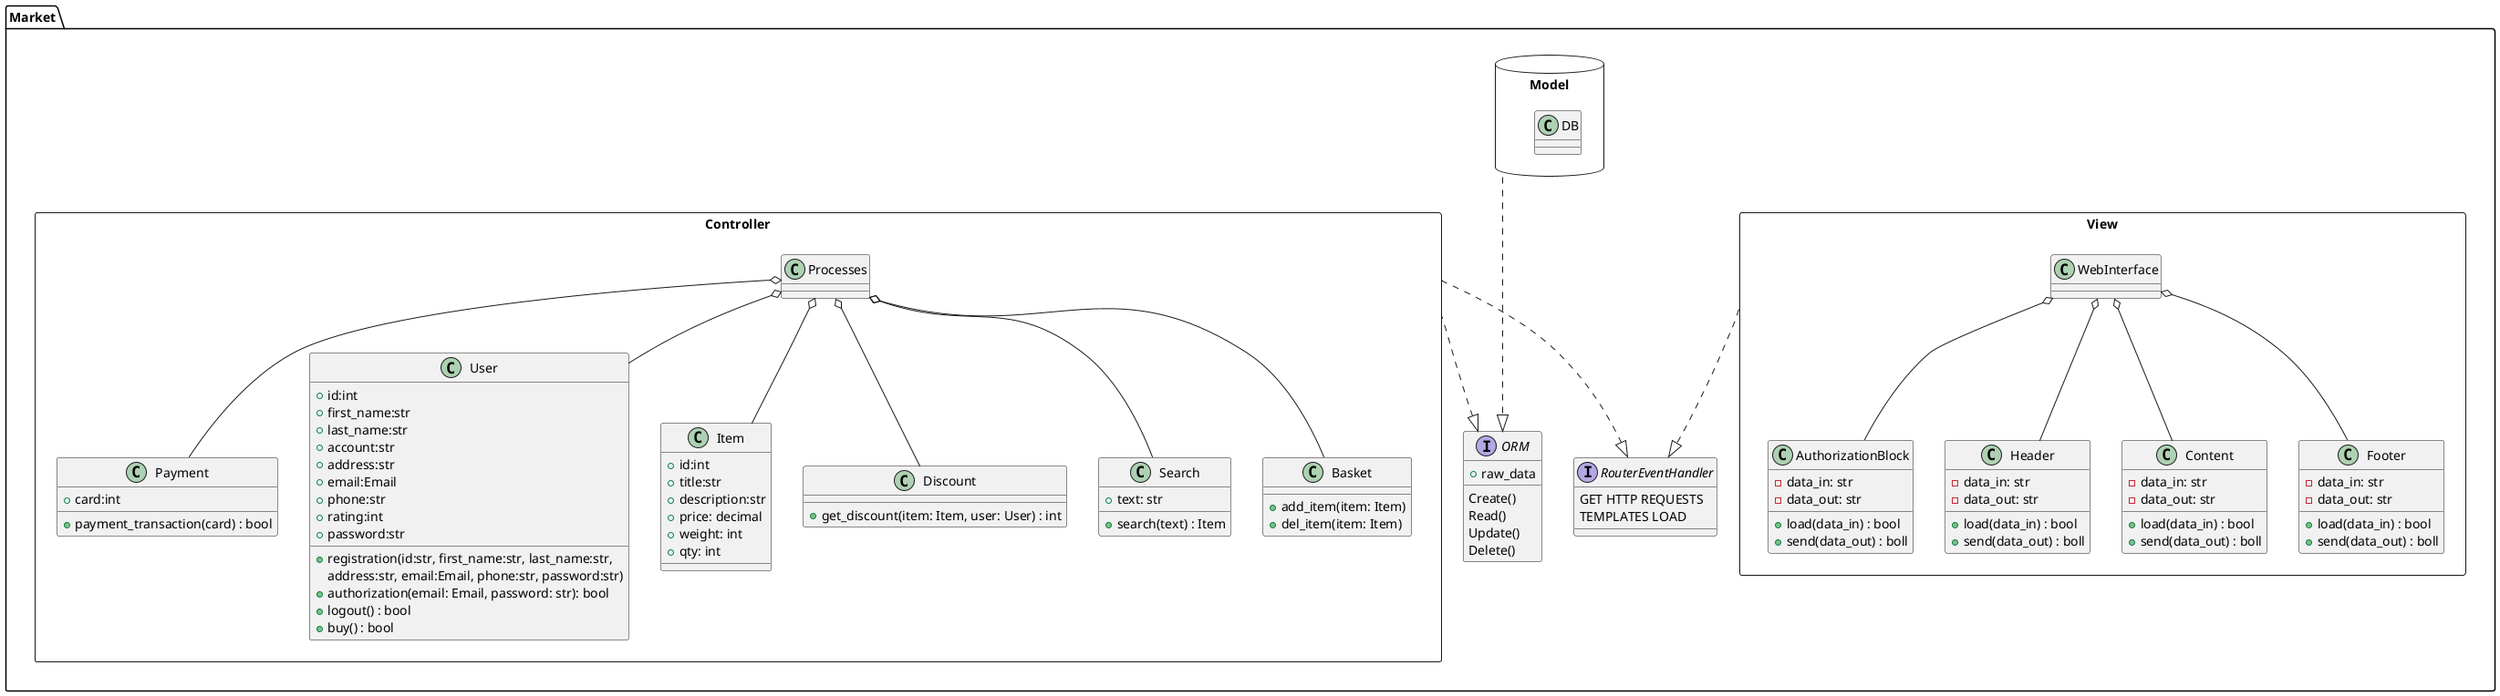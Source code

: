 @startuml
skinparam componentStyle rectangle

package Market {

component View {
class WebInterface {

}
class AuthorizationBlock {
-data_in: str
-data_out: str
+load(data_in) : bool
+send(data_out) : boll
}
class Header {
-data_in: str
-data_out: str
+load(data_in) : bool
+send(data_out) : boll
}
class Content {
-data_in: str
-data_out: str
+load(data_in) : bool
+send(data_out) : boll
}
class Footer {
-data_in: str
-data_out: str
+load(data_in) : bool
+send(data_out) : boll
}
WebInterface o-- Header
WebInterface o-- Content
WebInterface o-- Footer
WebInterface o-- AuthorizationBlock
}

package Model <<Database>>  {
class DB  {
}

}

component Controller {
class Processes {

}
class Payment {
+card:int
+payment_transaction(card) : bool
}
class User {
+registration(id:str, first_name:str, last_name:str,
address:str, email:Email, phone:str, password:str)
+id:int
+first_name:str
+last_name:str
+account:str
+address:str
+email:Email
+phone:str
+rating:int
+password:str
+authorization(email: Email, password: str): bool
+logout() : bool
+buy() : bool
}
class Item {
+id:int
+title:str
+description:str
+price: decimal
+weight: int
+qty: int
}
class Discount {
+get_discount(item: Item, user: User) : int
}
class Search {
+text: str
+search(text) : Item
}
class Basket {
+add_item(item: Item)
+del_item(item: Item)
}
Processes o-- Payment
Processes o-- User
Processes o-- Item
Processes o-- Discount
Processes o-- Search
Processes o-- Basket
}

interface ORM {
+raw_data
Create()
Read()
Update()
Delete()
}
interface RouterEventHandler {
GET HTTP REQUESTS
TEMPLATES LOAD
}


View ..|> RouterEventHandler
Controller ..|> RouterEventHandler
Model ...|> ORM
Controller ..|> ORM

}

@enduml